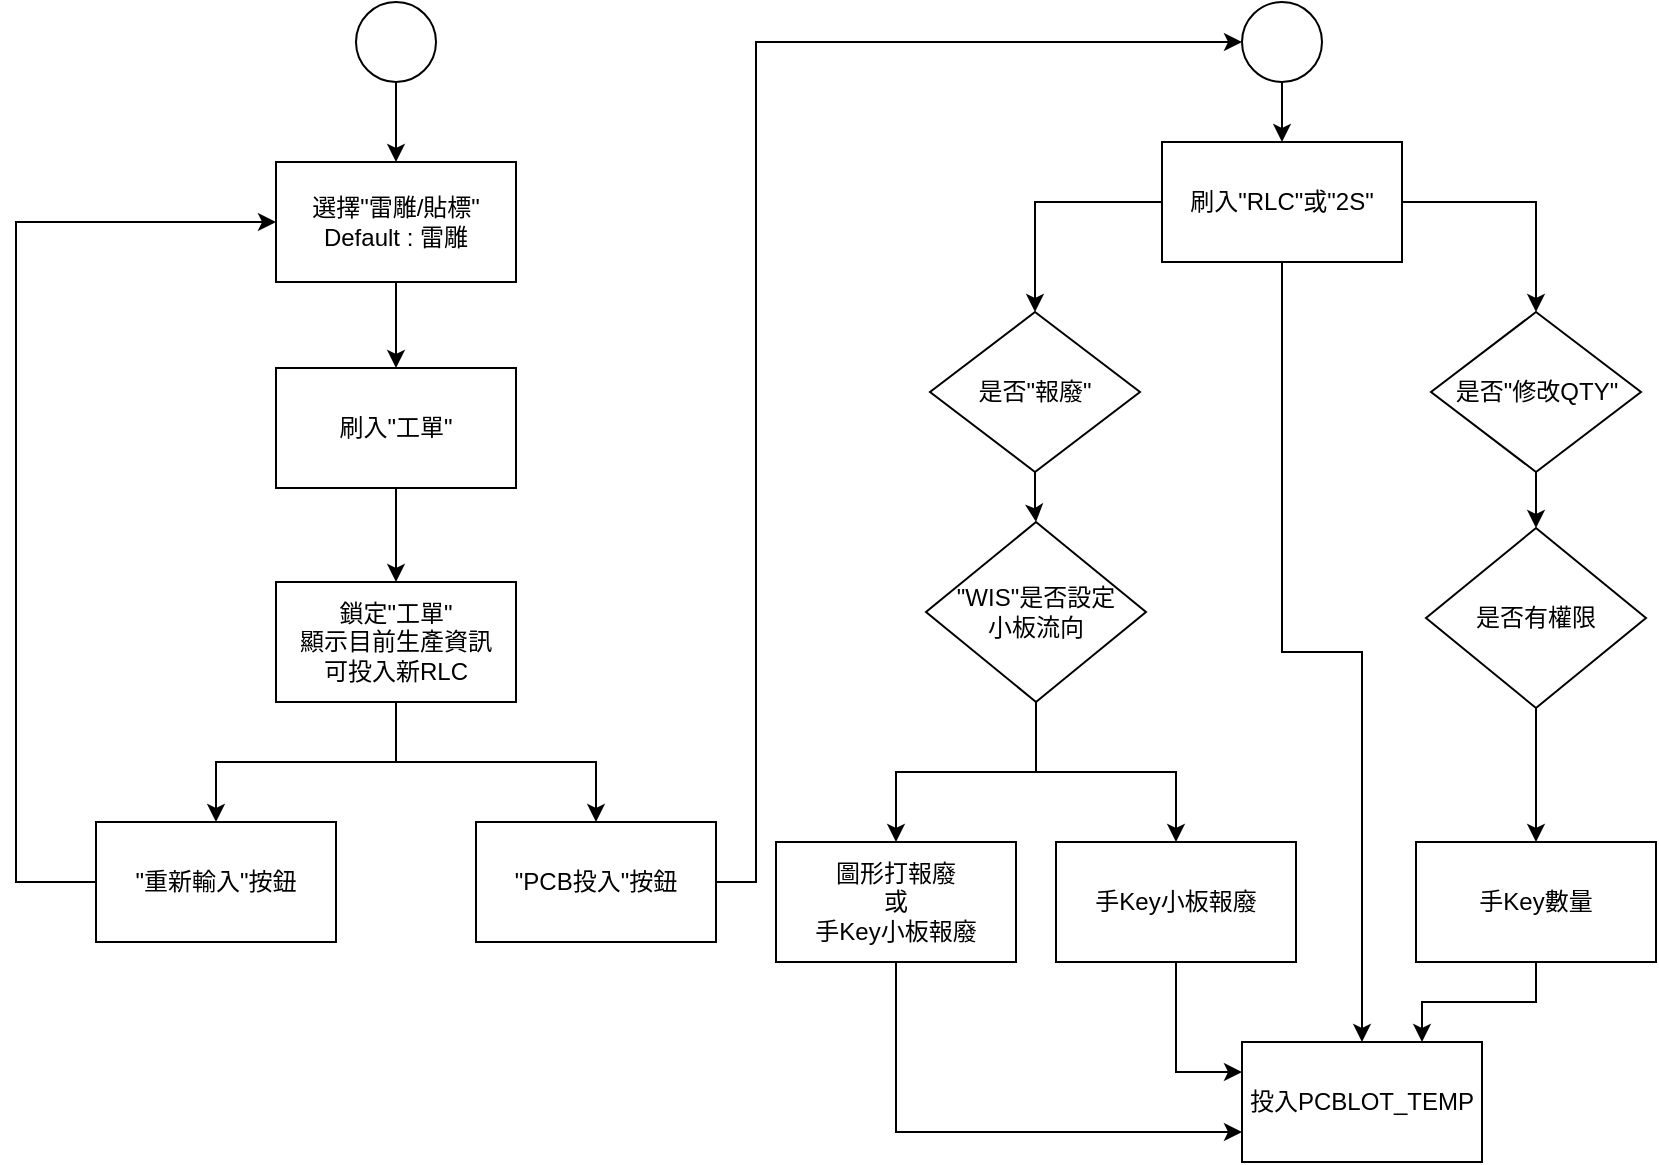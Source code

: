 <mxfile version="15.5.2" type="github"><diagram id="91a82a0c-db6d-ac5e-e914-2485b2c2be0d" name="第 1 頁"><mxGraphModel dx="1073" dy="1064" grid="1" gridSize="10" guides="1" tooltips="1" connect="1" arrows="1" fold="1" page="1" pageScale="1" pageWidth="1169" pageHeight="826" background="#ffffff" math="0" shadow="0"><root><mxCell id="0"/><mxCell id="1" parent="0"/><mxCell id="x2t4H9Pbw8uI-QoX5XEb-6" style="edgeStyle=orthogonalEdgeStyle;rounded=0;orthogonalLoop=1;jettySize=auto;html=1;exitX=0.5;exitY=1;exitDx=0;exitDy=0;entryX=0.5;entryY=0;entryDx=0;entryDy=0;" edge="1" parent="1" source="x2t4H9Pbw8uI-QoX5XEb-2" target="x2t4H9Pbw8uI-QoX5XEb-4"><mxGeometry relative="1" as="geometry"/></mxCell><mxCell id="x2t4H9Pbw8uI-QoX5XEb-2" value="" style="ellipse;whiteSpace=wrap;html=1;aspect=fixed;" vertex="1" parent="1"><mxGeometry x="270" y="60" width="40" height="40" as="geometry"/></mxCell><mxCell id="x2t4H9Pbw8uI-QoX5XEb-7" style="edgeStyle=orthogonalEdgeStyle;rounded=0;orthogonalLoop=1;jettySize=auto;html=1;exitX=0.5;exitY=1;exitDx=0;exitDy=0;entryX=0.5;entryY=0;entryDx=0;entryDy=0;" edge="1" parent="1" source="x2t4H9Pbw8uI-QoX5XEb-4" target="x2t4H9Pbw8uI-QoX5XEb-5"><mxGeometry relative="1" as="geometry"/></mxCell><mxCell id="x2t4H9Pbw8uI-QoX5XEb-4" value="選擇&quot;雷雕/貼標&quot;&lt;br&gt;Default : 雷雕" style="rounded=0;whiteSpace=wrap;html=1;" vertex="1" parent="1"><mxGeometry x="230" y="140" width="120" height="60" as="geometry"/></mxCell><mxCell id="x2t4H9Pbw8uI-QoX5XEb-9" style="edgeStyle=orthogonalEdgeStyle;rounded=0;orthogonalLoop=1;jettySize=auto;html=1;exitX=0.5;exitY=1;exitDx=0;exitDy=0;entryX=0.5;entryY=0;entryDx=0;entryDy=0;" edge="1" parent="1" source="x2t4H9Pbw8uI-QoX5XEb-5" target="x2t4H9Pbw8uI-QoX5XEb-8"><mxGeometry relative="1" as="geometry"/></mxCell><mxCell id="x2t4H9Pbw8uI-QoX5XEb-5" value="&lt;span&gt;刷入&quot;工單&quot;&lt;/span&gt;" style="rounded=0;whiteSpace=wrap;html=1;" vertex="1" parent="1"><mxGeometry x="230" y="243" width="120" height="60" as="geometry"/></mxCell><mxCell id="x2t4H9Pbw8uI-QoX5XEb-11" style="edgeStyle=orthogonalEdgeStyle;rounded=0;orthogonalLoop=1;jettySize=auto;html=1;exitX=0.5;exitY=1;exitDx=0;exitDy=0;" edge="1" parent="1" source="x2t4H9Pbw8uI-QoX5XEb-8" target="x2t4H9Pbw8uI-QoX5XEb-10"><mxGeometry relative="1" as="geometry"/></mxCell><mxCell id="x2t4H9Pbw8uI-QoX5XEb-14" style="edgeStyle=orthogonalEdgeStyle;rounded=0;orthogonalLoop=1;jettySize=auto;html=1;exitX=0.5;exitY=1;exitDx=0;exitDy=0;" edge="1" parent="1" source="x2t4H9Pbw8uI-QoX5XEb-8" target="x2t4H9Pbw8uI-QoX5XEb-13"><mxGeometry relative="1" as="geometry"/></mxCell><mxCell id="x2t4H9Pbw8uI-QoX5XEb-8" value="鎖定&quot;工單&quot;&lt;br&gt;顯示目前生產資訊&lt;br&gt;可投入新RLC" style="rounded=0;whiteSpace=wrap;html=1;" vertex="1" parent="1"><mxGeometry x="230" y="350" width="120" height="60" as="geometry"/></mxCell><mxCell id="x2t4H9Pbw8uI-QoX5XEb-12" style="edgeStyle=orthogonalEdgeStyle;rounded=0;orthogonalLoop=1;jettySize=auto;html=1;entryX=0;entryY=0.5;entryDx=0;entryDy=0;" edge="1" parent="1" source="x2t4H9Pbw8uI-QoX5XEb-10" target="x2t4H9Pbw8uI-QoX5XEb-4"><mxGeometry relative="1" as="geometry"><Array as="points"><mxPoint x="100" y="500"/><mxPoint x="100" y="170"/></Array></mxGeometry></mxCell><mxCell id="x2t4H9Pbw8uI-QoX5XEb-10" value="&quot;重新輸入&quot;按鈕" style="rounded=0;whiteSpace=wrap;html=1;" vertex="1" parent="1"><mxGeometry x="140" y="470" width="120" height="60" as="geometry"/></mxCell><mxCell id="x2t4H9Pbw8uI-QoX5XEb-16" style="edgeStyle=orthogonalEdgeStyle;rounded=0;orthogonalLoop=1;jettySize=auto;html=1;exitX=1;exitY=0.5;exitDx=0;exitDy=0;entryX=0;entryY=0.5;entryDx=0;entryDy=0;" edge="1" parent="1" source="x2t4H9Pbw8uI-QoX5XEb-13" target="x2t4H9Pbw8uI-QoX5XEb-15"><mxGeometry relative="1" as="geometry"><Array as="points"><mxPoint x="470" y="500"/><mxPoint x="470" y="80"/></Array></mxGeometry></mxCell><mxCell id="x2t4H9Pbw8uI-QoX5XEb-13" value="&quot;PCB投入&quot;按鈕" style="rounded=0;whiteSpace=wrap;html=1;" vertex="1" parent="1"><mxGeometry x="330" y="470" width="120" height="60" as="geometry"/></mxCell><mxCell id="x2t4H9Pbw8uI-QoX5XEb-19" style="edgeStyle=orthogonalEdgeStyle;rounded=0;orthogonalLoop=1;jettySize=auto;html=1;exitX=0.5;exitY=1;exitDx=0;exitDy=0;entryX=0.5;entryY=0;entryDx=0;entryDy=0;" edge="1" parent="1" source="x2t4H9Pbw8uI-QoX5XEb-15" target="x2t4H9Pbw8uI-QoX5XEb-18"><mxGeometry relative="1" as="geometry"/></mxCell><mxCell id="x2t4H9Pbw8uI-QoX5XEb-15" value="" style="ellipse;whiteSpace=wrap;html=1;aspect=fixed;" vertex="1" parent="1"><mxGeometry x="713" y="60" width="40" height="40" as="geometry"/></mxCell><mxCell id="x2t4H9Pbw8uI-QoX5XEb-22" style="edgeStyle=orthogonalEdgeStyle;rounded=0;orthogonalLoop=1;jettySize=auto;html=1;exitX=0;exitY=0.5;exitDx=0;exitDy=0;" edge="1" parent="1" source="x2t4H9Pbw8uI-QoX5XEb-18" target="x2t4H9Pbw8uI-QoX5XEb-20"><mxGeometry relative="1" as="geometry"/></mxCell><mxCell id="x2t4H9Pbw8uI-QoX5XEb-29" style="edgeStyle=orthogonalEdgeStyle;rounded=0;orthogonalLoop=1;jettySize=auto;html=1;exitX=1;exitY=0.5;exitDx=0;exitDy=0;entryX=0.5;entryY=0;entryDx=0;entryDy=0;" edge="1" parent="1" source="x2t4H9Pbw8uI-QoX5XEb-18" target="x2t4H9Pbw8uI-QoX5XEb-21"><mxGeometry relative="1" as="geometry"/></mxCell><mxCell id="x2t4H9Pbw8uI-QoX5XEb-43" style="edgeStyle=orthogonalEdgeStyle;rounded=0;orthogonalLoop=1;jettySize=auto;html=1;exitX=0.5;exitY=1;exitDx=0;exitDy=0;entryX=0.5;entryY=0;entryDx=0;entryDy=0;" edge="1" parent="1" source="x2t4H9Pbw8uI-QoX5XEb-18" target="x2t4H9Pbw8uI-QoX5XEb-39"><mxGeometry relative="1" as="geometry"/></mxCell><mxCell id="x2t4H9Pbw8uI-QoX5XEb-18" value="&lt;span&gt;刷入&quot;RLC&quot;或&quot;2S&quot;&lt;/span&gt;" style="rounded=0;whiteSpace=wrap;html=1;" vertex="1" parent="1"><mxGeometry x="673" y="130" width="120" height="60" as="geometry"/></mxCell><mxCell id="x2t4H9Pbw8uI-QoX5XEb-25" style="edgeStyle=orthogonalEdgeStyle;rounded=0;orthogonalLoop=1;jettySize=auto;html=1;exitX=0.5;exitY=1;exitDx=0;exitDy=0;" edge="1" parent="1" source="x2t4H9Pbw8uI-QoX5XEb-20" target="x2t4H9Pbw8uI-QoX5XEb-24"><mxGeometry relative="1" as="geometry"/></mxCell><mxCell id="x2t4H9Pbw8uI-QoX5XEb-20" value="是否&quot;報廢&quot;" style="rhombus;whiteSpace=wrap;html=1;" vertex="1" parent="1"><mxGeometry x="557" y="215" width="105" height="80" as="geometry"/></mxCell><mxCell id="x2t4H9Pbw8uI-QoX5XEb-36" style="edgeStyle=orthogonalEdgeStyle;rounded=0;orthogonalLoop=1;jettySize=auto;html=1;exitX=0.5;exitY=1;exitDx=0;exitDy=0;" edge="1" parent="1" source="x2t4H9Pbw8uI-QoX5XEb-21" target="x2t4H9Pbw8uI-QoX5XEb-33"><mxGeometry relative="1" as="geometry"/></mxCell><mxCell id="x2t4H9Pbw8uI-QoX5XEb-21" value="是否&quot;修改QTY&quot;" style="rhombus;whiteSpace=wrap;html=1;" vertex="1" parent="1"><mxGeometry x="807.5" y="215" width="105" height="80" as="geometry"/></mxCell><mxCell id="x2t4H9Pbw8uI-QoX5XEb-41" style="edgeStyle=orthogonalEdgeStyle;rounded=0;orthogonalLoop=1;jettySize=auto;html=1;exitX=0.5;exitY=1;exitDx=0;exitDy=0;entryX=0;entryY=0.75;entryDx=0;entryDy=0;" edge="1" parent="1" source="x2t4H9Pbw8uI-QoX5XEb-23" target="x2t4H9Pbw8uI-QoX5XEb-39"><mxGeometry relative="1" as="geometry"/></mxCell><mxCell id="x2t4H9Pbw8uI-QoX5XEb-23" value="圖形打報廢 &lt;br&gt;或 &lt;br&gt;手Key小板報廢" style="rounded=0;whiteSpace=wrap;html=1;" vertex="1" parent="1"><mxGeometry x="480" y="480" width="120" height="60" as="geometry"/></mxCell><mxCell id="x2t4H9Pbw8uI-QoX5XEb-26" style="edgeStyle=orthogonalEdgeStyle;rounded=0;orthogonalLoop=1;jettySize=auto;html=1;exitX=0.5;exitY=1;exitDx=0;exitDy=0;" edge="1" parent="1" source="x2t4H9Pbw8uI-QoX5XEb-24" target="x2t4H9Pbw8uI-QoX5XEb-23"><mxGeometry relative="1" as="geometry"/></mxCell><mxCell id="x2t4H9Pbw8uI-QoX5XEb-28" style="edgeStyle=orthogonalEdgeStyle;rounded=0;orthogonalLoop=1;jettySize=auto;html=1;exitX=0.5;exitY=1;exitDx=0;exitDy=0;" edge="1" parent="1" source="x2t4H9Pbw8uI-QoX5XEb-24" target="x2t4H9Pbw8uI-QoX5XEb-27"><mxGeometry relative="1" as="geometry"/></mxCell><mxCell id="x2t4H9Pbw8uI-QoX5XEb-24" value="&quot;WIS&quot;是否設定&lt;br&gt;小板流向" style="rhombus;whiteSpace=wrap;html=1;" vertex="1" parent="1"><mxGeometry x="555" y="320" width="110" height="90" as="geometry"/></mxCell><mxCell id="x2t4H9Pbw8uI-QoX5XEb-42" style="edgeStyle=orthogonalEdgeStyle;rounded=0;orthogonalLoop=1;jettySize=auto;html=1;exitX=0.5;exitY=1;exitDx=0;exitDy=0;entryX=0;entryY=0.25;entryDx=0;entryDy=0;" edge="1" parent="1" source="x2t4H9Pbw8uI-QoX5XEb-27" target="x2t4H9Pbw8uI-QoX5XEb-39"><mxGeometry relative="1" as="geometry"/></mxCell><mxCell id="x2t4H9Pbw8uI-QoX5XEb-27" value="手Key小板報廢" style="rounded=0;whiteSpace=wrap;html=1;" vertex="1" parent="1"><mxGeometry x="620" y="480" width="120" height="60" as="geometry"/></mxCell><mxCell id="x2t4H9Pbw8uI-QoX5XEb-38" style="edgeStyle=orthogonalEdgeStyle;rounded=0;orthogonalLoop=1;jettySize=auto;html=1;exitX=0.5;exitY=1;exitDx=0;exitDy=0;entryX=0.5;entryY=0;entryDx=0;entryDy=0;" edge="1" parent="1" source="x2t4H9Pbw8uI-QoX5XEb-33" target="x2t4H9Pbw8uI-QoX5XEb-37"><mxGeometry relative="1" as="geometry"/></mxCell><mxCell id="x2t4H9Pbw8uI-QoX5XEb-33" value="是否有權限" style="rhombus;whiteSpace=wrap;html=1;" vertex="1" parent="1"><mxGeometry x="805" y="323" width="110" height="90" as="geometry"/></mxCell><mxCell id="x2t4H9Pbw8uI-QoX5XEb-40" style="edgeStyle=orthogonalEdgeStyle;rounded=0;orthogonalLoop=1;jettySize=auto;html=1;exitX=0.5;exitY=1;exitDx=0;exitDy=0;entryX=0.75;entryY=0;entryDx=0;entryDy=0;" edge="1" parent="1" source="x2t4H9Pbw8uI-QoX5XEb-37" target="x2t4H9Pbw8uI-QoX5XEb-39"><mxGeometry relative="1" as="geometry"/></mxCell><mxCell id="x2t4H9Pbw8uI-QoX5XEb-37" value="手Key數量" style="rounded=0;whiteSpace=wrap;html=1;" vertex="1" parent="1"><mxGeometry x="800" y="480" width="120" height="60" as="geometry"/></mxCell><mxCell id="x2t4H9Pbw8uI-QoX5XEb-39" value="投入PCBLOT_TEMP" style="rounded=0;whiteSpace=wrap;html=1;" vertex="1" parent="1"><mxGeometry x="713" y="580" width="120" height="60" as="geometry"/></mxCell></root></mxGraphModel></diagram></mxfile>